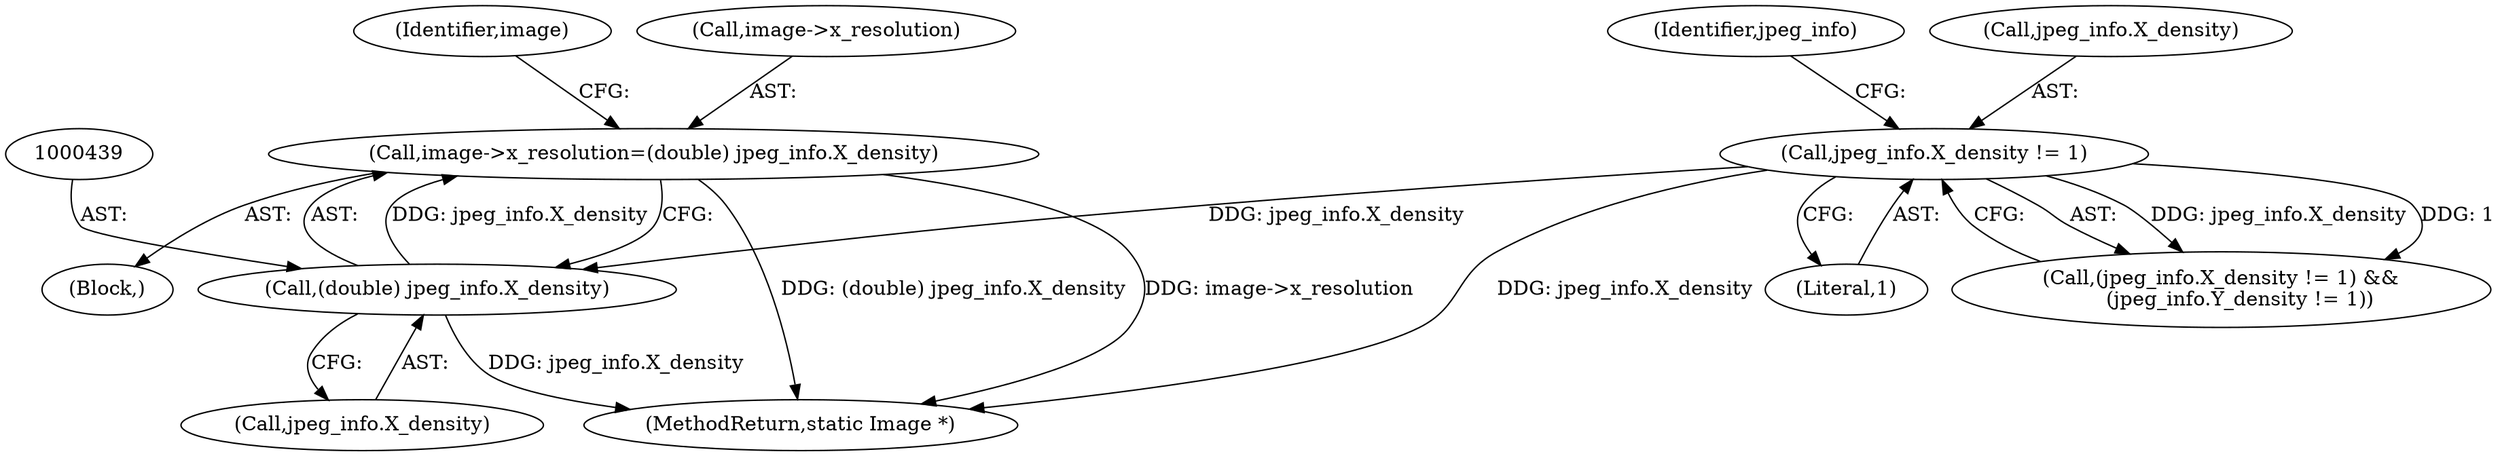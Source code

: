 digraph "0_ImageMagick_58cf5bf4fade82e3b510e8f3463a967278a3e410@pointer" {
"1000434" [label="(Call,image->x_resolution=(double) jpeg_info.X_density)"];
"1000438" [label="(Call,(double) jpeg_info.X_density)"];
"1000423" [label="(Call,jpeg_info.X_density != 1)"];
"1000434" [label="(Call,image->x_resolution=(double) jpeg_info.X_density)"];
"1000445" [label="(Identifier,image)"];
"1000435" [label="(Call,image->x_resolution)"];
"1000422" [label="(Call,(jpeg_info.X_density != 1) &&\n      (jpeg_info.Y_density != 1))"];
"1000438" [label="(Call,(double) jpeg_info.X_density)"];
"1000430" [label="(Identifier,jpeg_info)"];
"1000440" [label="(Call,jpeg_info.X_density)"];
"1000424" [label="(Call,jpeg_info.X_density)"];
"1000433" [label="(Block,)"];
"1001853" [label="(MethodReturn,static Image *)"];
"1000423" [label="(Call,jpeg_info.X_density != 1)"];
"1000427" [label="(Literal,1)"];
"1000434" -> "1000433"  [label="AST: "];
"1000434" -> "1000438"  [label="CFG: "];
"1000435" -> "1000434"  [label="AST: "];
"1000438" -> "1000434"  [label="AST: "];
"1000445" -> "1000434"  [label="CFG: "];
"1000434" -> "1001853"  [label="DDG: (double) jpeg_info.X_density"];
"1000434" -> "1001853"  [label="DDG: image->x_resolution"];
"1000438" -> "1000434"  [label="DDG: jpeg_info.X_density"];
"1000438" -> "1000440"  [label="CFG: "];
"1000439" -> "1000438"  [label="AST: "];
"1000440" -> "1000438"  [label="AST: "];
"1000438" -> "1001853"  [label="DDG: jpeg_info.X_density"];
"1000423" -> "1000438"  [label="DDG: jpeg_info.X_density"];
"1000423" -> "1000422"  [label="AST: "];
"1000423" -> "1000427"  [label="CFG: "];
"1000424" -> "1000423"  [label="AST: "];
"1000427" -> "1000423"  [label="AST: "];
"1000430" -> "1000423"  [label="CFG: "];
"1000422" -> "1000423"  [label="CFG: "];
"1000423" -> "1001853"  [label="DDG: jpeg_info.X_density"];
"1000423" -> "1000422"  [label="DDG: jpeg_info.X_density"];
"1000423" -> "1000422"  [label="DDG: 1"];
}
